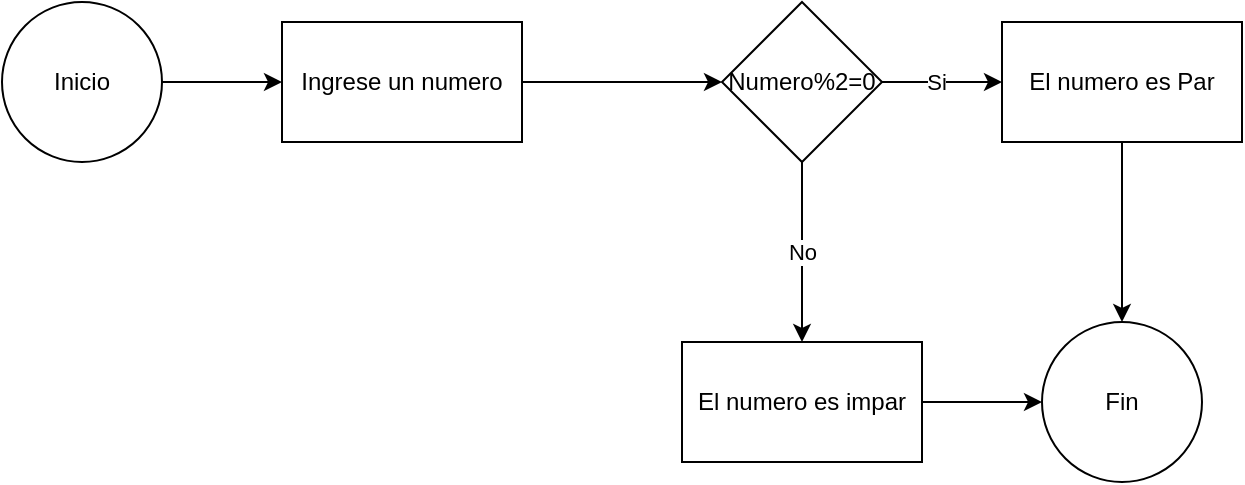 <mxfile version="26.2.9">
  <diagram name="Page-1" id="cE2dqVIoDz5upWtL1v_I">
    <mxGraphModel dx="713" dy="417" grid="1" gridSize="10" guides="1" tooltips="1" connect="1" arrows="1" fold="1" page="1" pageScale="1" pageWidth="827" pageHeight="1169" math="0" shadow="0">
      <root>
        <mxCell id="0" />
        <mxCell id="1" parent="0" />
        <mxCell id="A5u78jb7f9OE5Yjk7lkH-3" value="" style="edgeStyle=orthogonalEdgeStyle;rounded=0;orthogonalLoop=1;jettySize=auto;html=1;" edge="1" parent="1" source="A5u78jb7f9OE5Yjk7lkH-1" target="A5u78jb7f9OE5Yjk7lkH-2">
          <mxGeometry relative="1" as="geometry" />
        </mxCell>
        <mxCell id="A5u78jb7f9OE5Yjk7lkH-1" value="Inicio" style="ellipse;whiteSpace=wrap;html=1;aspect=fixed;" vertex="1" parent="1">
          <mxGeometry x="30" y="30" width="80" height="80" as="geometry" />
        </mxCell>
        <mxCell id="A5u78jb7f9OE5Yjk7lkH-5" value="" style="edgeStyle=orthogonalEdgeStyle;rounded=0;orthogonalLoop=1;jettySize=auto;html=1;" edge="1" parent="1" source="A5u78jb7f9OE5Yjk7lkH-2" target="A5u78jb7f9OE5Yjk7lkH-4">
          <mxGeometry relative="1" as="geometry" />
        </mxCell>
        <mxCell id="A5u78jb7f9OE5Yjk7lkH-2" value="Ingrese un numero" style="whiteSpace=wrap;html=1;" vertex="1" parent="1">
          <mxGeometry x="170" y="40" width="120" height="60" as="geometry" />
        </mxCell>
        <mxCell id="A5u78jb7f9OE5Yjk7lkH-7" value="" style="edgeStyle=orthogonalEdgeStyle;rounded=0;orthogonalLoop=1;jettySize=auto;html=1;" edge="1" parent="1" source="A5u78jb7f9OE5Yjk7lkH-4" target="A5u78jb7f9OE5Yjk7lkH-6">
          <mxGeometry relative="1" as="geometry">
            <Array as="points">
              <mxPoint x="510" y="70" />
              <mxPoint x="510" y="70" />
            </Array>
          </mxGeometry>
        </mxCell>
        <mxCell id="A5u78jb7f9OE5Yjk7lkH-10" value="Si" style="edgeLabel;html=1;align=center;verticalAlign=middle;resizable=0;points=[];" vertex="1" connectable="0" parent="A5u78jb7f9OE5Yjk7lkH-7">
          <mxGeometry x="-0.092" relative="1" as="geometry">
            <mxPoint as="offset" />
          </mxGeometry>
        </mxCell>
        <mxCell id="A5u78jb7f9OE5Yjk7lkH-9" value="No" style="edgeStyle=orthogonalEdgeStyle;rounded=0;orthogonalLoop=1;jettySize=auto;html=1;" edge="1" parent="1" source="A5u78jb7f9OE5Yjk7lkH-4" target="A5u78jb7f9OE5Yjk7lkH-8">
          <mxGeometry relative="1" as="geometry" />
        </mxCell>
        <mxCell id="A5u78jb7f9OE5Yjk7lkH-4" value="Numero%2=0" style="rhombus;whiteSpace=wrap;html=1;" vertex="1" parent="1">
          <mxGeometry x="390" y="30" width="80" height="80" as="geometry" />
        </mxCell>
        <mxCell id="A5u78jb7f9OE5Yjk7lkH-13" style="edgeStyle=orthogonalEdgeStyle;rounded=0;orthogonalLoop=1;jettySize=auto;html=1;" edge="1" parent="1" source="A5u78jb7f9OE5Yjk7lkH-6" target="A5u78jb7f9OE5Yjk7lkH-11">
          <mxGeometry relative="1" as="geometry" />
        </mxCell>
        <mxCell id="A5u78jb7f9OE5Yjk7lkH-6" value="El numero es Par" style="whiteSpace=wrap;html=1;" vertex="1" parent="1">
          <mxGeometry x="530" y="40" width="120" height="60" as="geometry" />
        </mxCell>
        <mxCell id="A5u78jb7f9OE5Yjk7lkH-12" style="edgeStyle=orthogonalEdgeStyle;rounded=0;orthogonalLoop=1;jettySize=auto;html=1;" edge="1" parent="1" source="A5u78jb7f9OE5Yjk7lkH-8" target="A5u78jb7f9OE5Yjk7lkH-11">
          <mxGeometry relative="1" as="geometry" />
        </mxCell>
        <mxCell id="A5u78jb7f9OE5Yjk7lkH-8" value="El numero es impar" style="whiteSpace=wrap;html=1;" vertex="1" parent="1">
          <mxGeometry x="370" y="200" width="120" height="60" as="geometry" />
        </mxCell>
        <mxCell id="A5u78jb7f9OE5Yjk7lkH-11" value="Fin" style="ellipse;whiteSpace=wrap;html=1;aspect=fixed;" vertex="1" parent="1">
          <mxGeometry x="550" y="190" width="80" height="80" as="geometry" />
        </mxCell>
      </root>
    </mxGraphModel>
  </diagram>
</mxfile>

